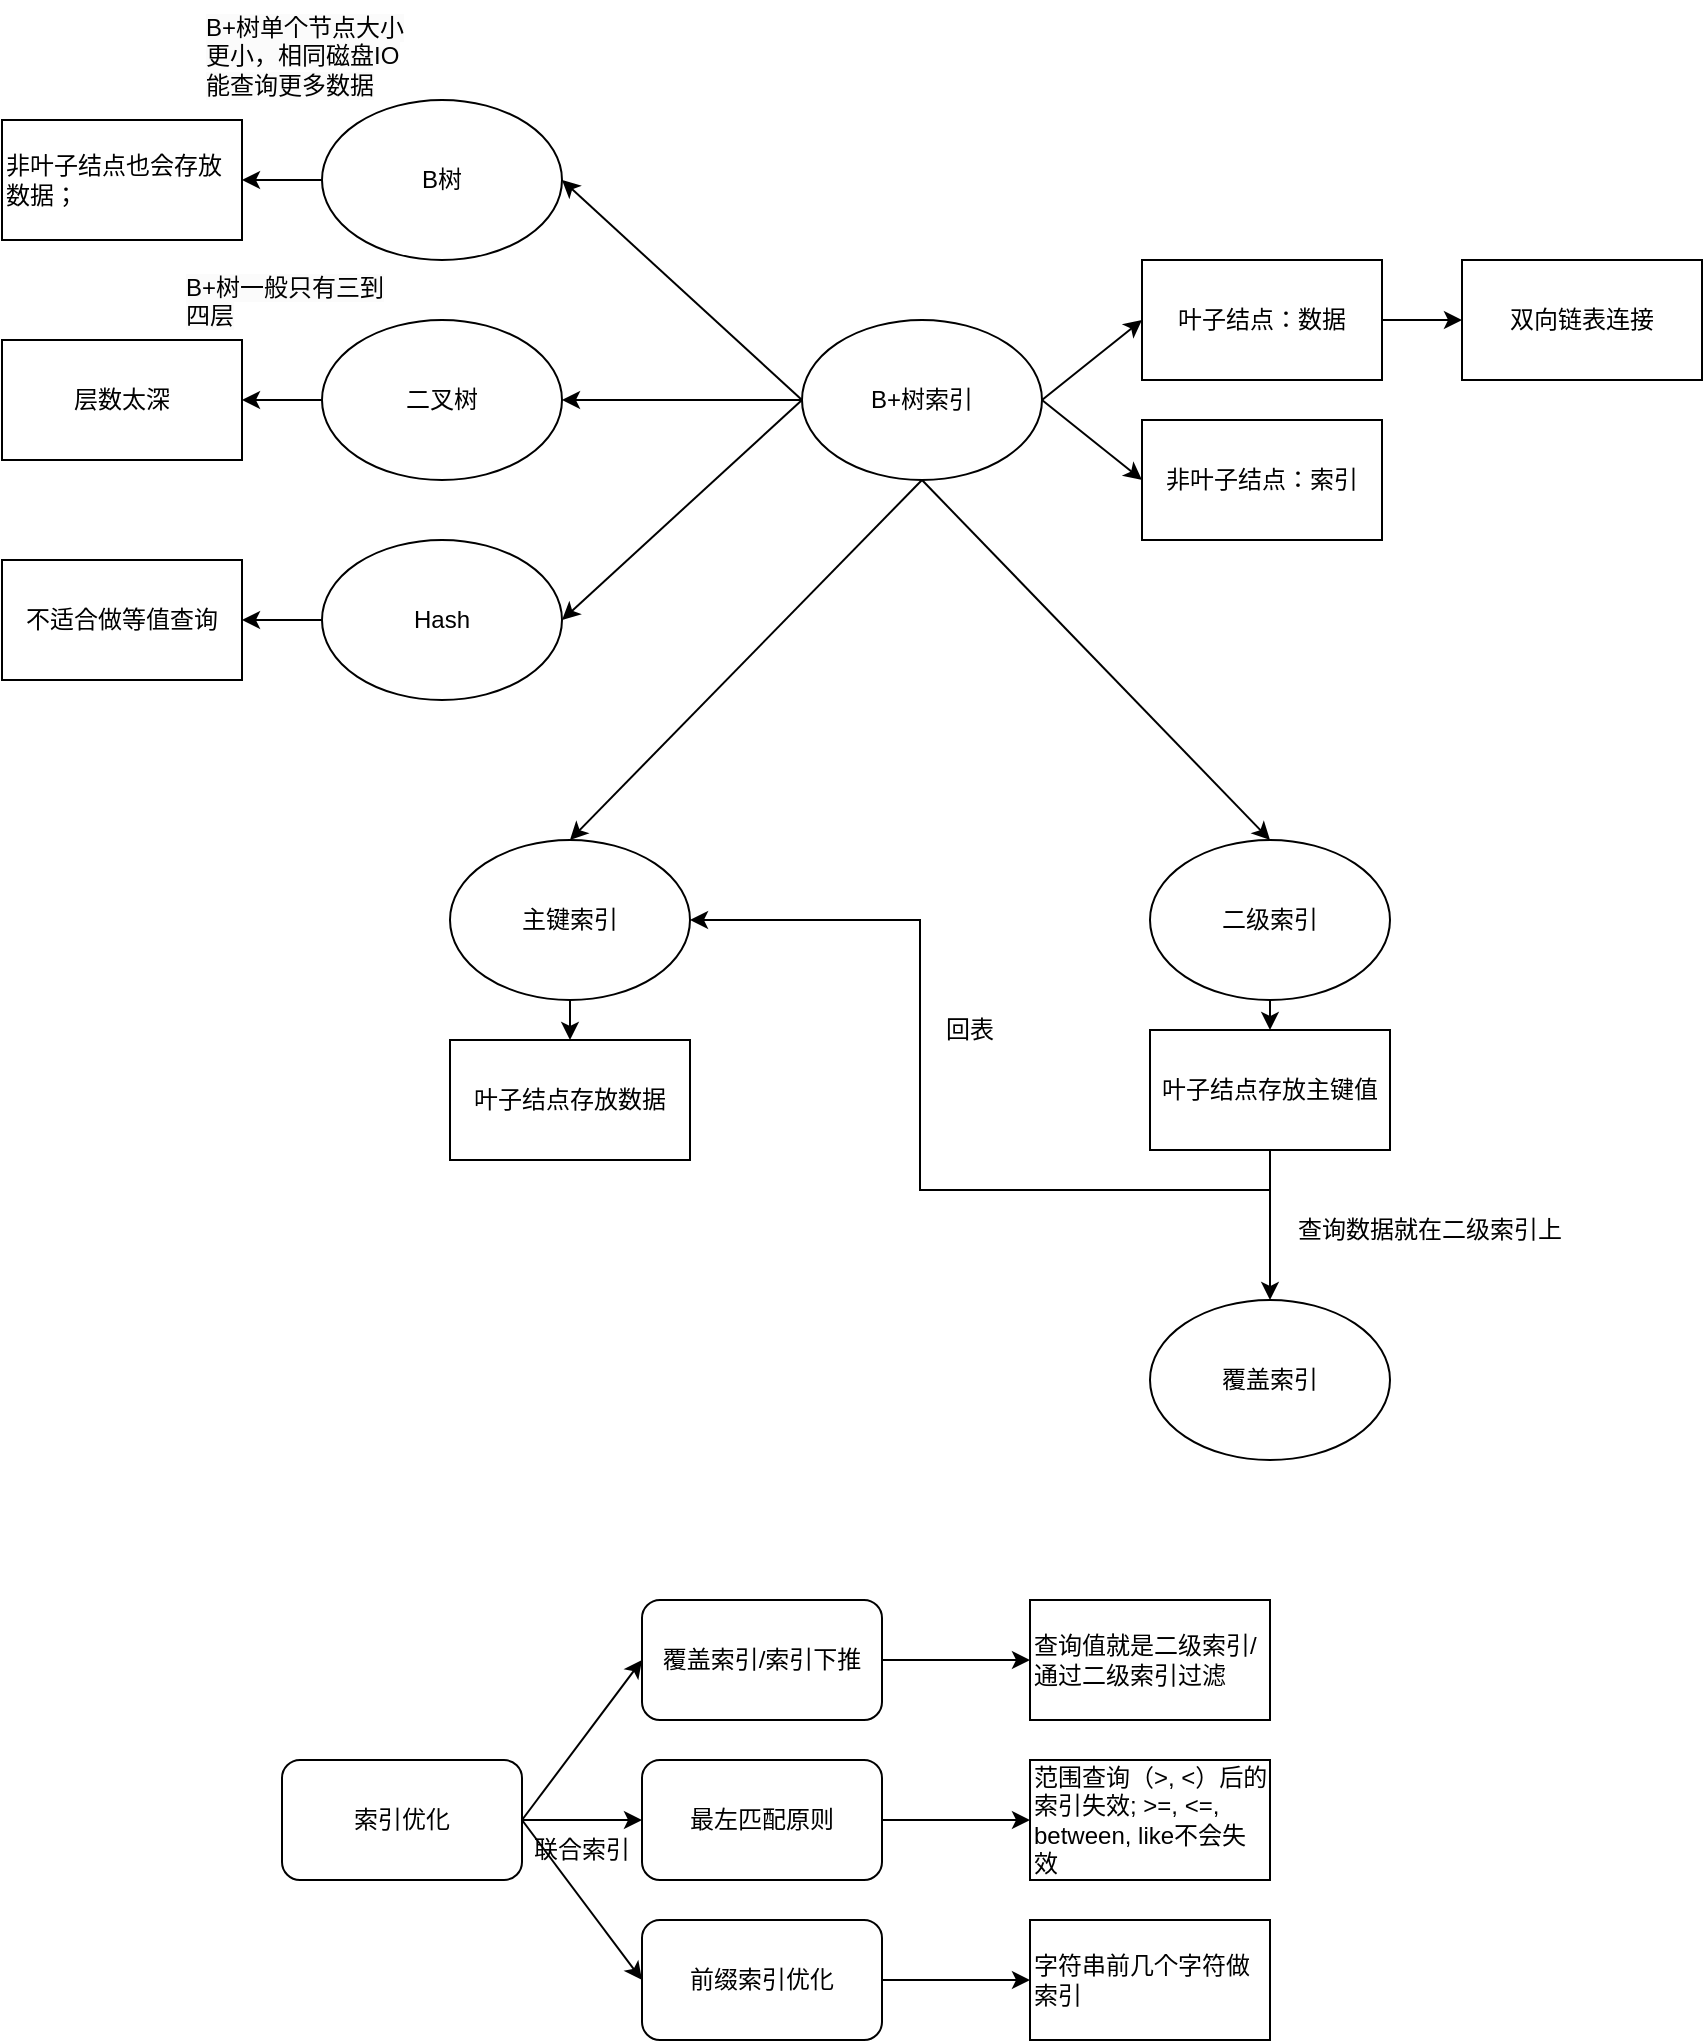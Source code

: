 <mxfile version="23.1.3" type="github">
  <diagram name="第 1 页" id="8U5w8FU0pzOZa31DslNS">
    <mxGraphModel dx="1587" dy="482" grid="1" gridSize="10" guides="1" tooltips="1" connect="1" arrows="1" fold="1" page="1" pageScale="1" pageWidth="827" pageHeight="1169" math="0" shadow="0">
      <root>
        <mxCell id="0" />
        <mxCell id="1" parent="0" />
        <mxCell id="NOaqYdecIRToZMm-AtUj-8" style="edgeStyle=orthogonalEdgeStyle;rounded=0;orthogonalLoop=1;jettySize=auto;html=1;exitX=1;exitY=0.5;exitDx=0;exitDy=0;" edge="1" parent="1" source="NOaqYdecIRToZMm-AtUj-1">
          <mxGeometry relative="1" as="geometry">
            <mxPoint x="640" y="300" as="targetPoint" />
          </mxGeometry>
        </mxCell>
        <mxCell id="NOaqYdecIRToZMm-AtUj-1" value="叶子结点：数据&lt;br&gt;" style="rounded=0;whiteSpace=wrap;html=1;" vertex="1" parent="1">
          <mxGeometry x="480" y="270" width="120" height="60" as="geometry" />
        </mxCell>
        <mxCell id="NOaqYdecIRToZMm-AtUj-3" value="B+树索引" style="ellipse;whiteSpace=wrap;html=1;" vertex="1" parent="1">
          <mxGeometry x="310" y="300" width="120" height="80" as="geometry" />
        </mxCell>
        <mxCell id="NOaqYdecIRToZMm-AtUj-4" value="非叶子结点：索引" style="rounded=0;whiteSpace=wrap;html=1;" vertex="1" parent="1">
          <mxGeometry x="480" y="350" width="120" height="60" as="geometry" />
        </mxCell>
        <mxCell id="NOaqYdecIRToZMm-AtUj-6" value="" style="endArrow=classic;html=1;rounded=0;entryX=0;entryY=0.5;entryDx=0;entryDy=0;" edge="1" parent="1" target="NOaqYdecIRToZMm-AtUj-1">
          <mxGeometry width="50" height="50" relative="1" as="geometry">
            <mxPoint x="430" y="340" as="sourcePoint" />
            <mxPoint x="480" y="290" as="targetPoint" />
          </mxGeometry>
        </mxCell>
        <mxCell id="NOaqYdecIRToZMm-AtUj-7" value="" style="endArrow=classic;html=1;rounded=0;entryX=0;entryY=0.5;entryDx=0;entryDy=0;" edge="1" parent="1" target="NOaqYdecIRToZMm-AtUj-4">
          <mxGeometry width="50" height="50" relative="1" as="geometry">
            <mxPoint x="430" y="340" as="sourcePoint" />
            <mxPoint x="480" y="290" as="targetPoint" />
          </mxGeometry>
        </mxCell>
        <mxCell id="NOaqYdecIRToZMm-AtUj-9" value="双向链表连接" style="rounded=0;whiteSpace=wrap;html=1;" vertex="1" parent="1">
          <mxGeometry x="640" y="270" width="120" height="60" as="geometry" />
        </mxCell>
        <mxCell id="NOaqYdecIRToZMm-AtUj-14" style="edgeStyle=orthogonalEdgeStyle;rounded=0;orthogonalLoop=1;jettySize=auto;html=1;exitX=0.5;exitY=1;exitDx=0;exitDy=0;" edge="1" parent="1" source="NOaqYdecIRToZMm-AtUj-11">
          <mxGeometry relative="1" as="geometry">
            <mxPoint x="194" y="660" as="targetPoint" />
          </mxGeometry>
        </mxCell>
        <mxCell id="NOaqYdecIRToZMm-AtUj-11" value="主键索引" style="ellipse;whiteSpace=wrap;html=1;" vertex="1" parent="1">
          <mxGeometry x="134" y="560" width="120" height="80" as="geometry" />
        </mxCell>
        <mxCell id="NOaqYdecIRToZMm-AtUj-13" value="" style="endArrow=classic;html=1;rounded=0;entryX=0.5;entryY=0;entryDx=0;entryDy=0;" edge="1" parent="1" target="NOaqYdecIRToZMm-AtUj-11">
          <mxGeometry width="50" height="50" relative="1" as="geometry">
            <mxPoint x="370" y="380" as="sourcePoint" />
            <mxPoint x="420" y="330" as="targetPoint" />
          </mxGeometry>
        </mxCell>
        <mxCell id="NOaqYdecIRToZMm-AtUj-15" value="叶子结点存放数据" style="rounded=0;whiteSpace=wrap;html=1;" vertex="1" parent="1">
          <mxGeometry x="134" y="660" width="120" height="60" as="geometry" />
        </mxCell>
        <mxCell id="NOaqYdecIRToZMm-AtUj-20" style="edgeStyle=orthogonalEdgeStyle;rounded=0;orthogonalLoop=1;jettySize=auto;html=1;exitX=0.5;exitY=1;exitDx=0;exitDy=0;entryX=0.5;entryY=0;entryDx=0;entryDy=0;" edge="1" parent="1" source="NOaqYdecIRToZMm-AtUj-16" target="NOaqYdecIRToZMm-AtUj-19">
          <mxGeometry relative="1" as="geometry" />
        </mxCell>
        <mxCell id="NOaqYdecIRToZMm-AtUj-16" value="二级索引" style="ellipse;whiteSpace=wrap;html=1;" vertex="1" parent="1">
          <mxGeometry x="484" y="560" width="120" height="80" as="geometry" />
        </mxCell>
        <mxCell id="NOaqYdecIRToZMm-AtUj-18" value="" style="endArrow=classic;html=1;rounded=0;entryX=0.5;entryY=0;entryDx=0;entryDy=0;" edge="1" parent="1" target="NOaqYdecIRToZMm-AtUj-16">
          <mxGeometry width="50" height="50" relative="1" as="geometry">
            <mxPoint x="370" y="380" as="sourcePoint" />
            <mxPoint x="420" y="330" as="targetPoint" />
          </mxGeometry>
        </mxCell>
        <mxCell id="NOaqYdecIRToZMm-AtUj-21" style="edgeStyle=orthogonalEdgeStyle;rounded=0;orthogonalLoop=1;jettySize=auto;html=1;exitX=0.5;exitY=1;exitDx=0;exitDy=0;entryX=1;entryY=0.5;entryDx=0;entryDy=0;" edge="1" parent="1" source="NOaqYdecIRToZMm-AtUj-19" target="NOaqYdecIRToZMm-AtUj-11">
          <mxGeometry relative="1" as="geometry" />
        </mxCell>
        <mxCell id="NOaqYdecIRToZMm-AtUj-25" style="edgeStyle=orthogonalEdgeStyle;rounded=0;orthogonalLoop=1;jettySize=auto;html=1;exitX=0.5;exitY=1;exitDx=0;exitDy=0;entryX=0.5;entryY=0;entryDx=0;entryDy=0;" edge="1" parent="1" source="NOaqYdecIRToZMm-AtUj-19" target="NOaqYdecIRToZMm-AtUj-24">
          <mxGeometry relative="1" as="geometry" />
        </mxCell>
        <mxCell id="NOaqYdecIRToZMm-AtUj-19" value="叶子结点存放主键值" style="rounded=0;whiteSpace=wrap;html=1;" vertex="1" parent="1">
          <mxGeometry x="484" y="655" width="120" height="60" as="geometry" />
        </mxCell>
        <mxCell id="NOaqYdecIRToZMm-AtUj-22" value="回表" style="text;html=1;align=center;verticalAlign=middle;whiteSpace=wrap;rounded=0;" vertex="1" parent="1">
          <mxGeometry x="364" y="640" width="60" height="30" as="geometry" />
        </mxCell>
        <mxCell id="NOaqYdecIRToZMm-AtUj-24" value="覆盖索引" style="ellipse;whiteSpace=wrap;html=1;" vertex="1" parent="1">
          <mxGeometry x="484" y="790" width="120" height="80" as="geometry" />
        </mxCell>
        <mxCell id="NOaqYdecIRToZMm-AtUj-26" value="查询数据就在二级索引上" style="text;html=1;align=center;verticalAlign=middle;whiteSpace=wrap;rounded=0;" vertex="1" parent="1">
          <mxGeometry x="554" y="740" width="140" height="30" as="geometry" />
        </mxCell>
        <mxCell id="NOaqYdecIRToZMm-AtUj-38" style="edgeStyle=orthogonalEdgeStyle;rounded=0;orthogonalLoop=1;jettySize=auto;html=1;exitX=0;exitY=0.5;exitDx=0;exitDy=0;" edge="1" parent="1" source="NOaqYdecIRToZMm-AtUj-30" target="NOaqYdecIRToZMm-AtUj-36">
          <mxGeometry relative="1" as="geometry" />
        </mxCell>
        <mxCell id="NOaqYdecIRToZMm-AtUj-30" value="B树" style="ellipse;whiteSpace=wrap;html=1;" vertex="1" parent="1">
          <mxGeometry x="70" y="190" width="120" height="80" as="geometry" />
        </mxCell>
        <mxCell id="NOaqYdecIRToZMm-AtUj-41" style="edgeStyle=orthogonalEdgeStyle;rounded=0;orthogonalLoop=1;jettySize=auto;html=1;exitX=0;exitY=0.5;exitDx=0;exitDy=0;entryX=1;entryY=0.5;entryDx=0;entryDy=0;" edge="1" parent="1" source="NOaqYdecIRToZMm-AtUj-31" target="NOaqYdecIRToZMm-AtUj-40">
          <mxGeometry relative="1" as="geometry" />
        </mxCell>
        <mxCell id="NOaqYdecIRToZMm-AtUj-31" value="二叉树" style="ellipse;whiteSpace=wrap;html=1;" vertex="1" parent="1">
          <mxGeometry x="70" y="300" width="120" height="80" as="geometry" />
        </mxCell>
        <mxCell id="NOaqYdecIRToZMm-AtUj-44" style="edgeStyle=orthogonalEdgeStyle;rounded=0;orthogonalLoop=1;jettySize=auto;html=1;exitX=0;exitY=0.5;exitDx=0;exitDy=0;entryX=1;entryY=0.5;entryDx=0;entryDy=0;" edge="1" parent="1" source="NOaqYdecIRToZMm-AtUj-32" target="NOaqYdecIRToZMm-AtUj-43">
          <mxGeometry relative="1" as="geometry" />
        </mxCell>
        <mxCell id="NOaqYdecIRToZMm-AtUj-32" value="Hash" style="ellipse;whiteSpace=wrap;html=1;" vertex="1" parent="1">
          <mxGeometry x="70" y="410" width="120" height="80" as="geometry" />
        </mxCell>
        <mxCell id="NOaqYdecIRToZMm-AtUj-33" value="" style="endArrow=classic;html=1;rounded=0;entryX=1;entryY=0.5;entryDx=0;entryDy=0;" edge="1" parent="1" target="NOaqYdecIRToZMm-AtUj-30">
          <mxGeometry width="50" height="50" relative="1" as="geometry">
            <mxPoint x="310" y="340" as="sourcePoint" />
            <mxPoint x="360" y="290" as="targetPoint" />
          </mxGeometry>
        </mxCell>
        <mxCell id="NOaqYdecIRToZMm-AtUj-34" value="" style="endArrow=classic;html=1;rounded=0;entryX=1;entryY=0.5;entryDx=0;entryDy=0;" edge="1" parent="1" target="NOaqYdecIRToZMm-AtUj-31">
          <mxGeometry width="50" height="50" relative="1" as="geometry">
            <mxPoint x="310" y="340" as="sourcePoint" />
            <mxPoint x="360" y="290" as="targetPoint" />
          </mxGeometry>
        </mxCell>
        <mxCell id="NOaqYdecIRToZMm-AtUj-35" value="" style="endArrow=classic;html=1;rounded=0;entryX=1;entryY=0.5;entryDx=0;entryDy=0;" edge="1" parent="1" target="NOaqYdecIRToZMm-AtUj-32">
          <mxGeometry width="50" height="50" relative="1" as="geometry">
            <mxPoint x="310" y="340" as="sourcePoint" />
            <mxPoint x="360" y="290" as="targetPoint" />
          </mxGeometry>
        </mxCell>
        <mxCell id="NOaqYdecIRToZMm-AtUj-36" value="非叶子结点也会存放数据；" style="rounded=0;whiteSpace=wrap;html=1;align=left;" vertex="1" parent="1">
          <mxGeometry x="-90" y="200" width="120" height="60" as="geometry" />
        </mxCell>
        <mxCell id="NOaqYdecIRToZMm-AtUj-39" value="&lt;span style=&quot;color: rgb(0, 0, 0); font-family: Helvetica; font-size: 12px; font-style: normal; font-variant-ligatures: normal; font-variant-caps: normal; font-weight: 400; letter-spacing: normal; orphans: 2; text-align: left; text-indent: 0px; text-transform: none; widows: 2; word-spacing: 0px; -webkit-text-stroke-width: 0px; background-color: rgb(251, 251, 251); text-decoration-thickness: initial; text-decoration-style: initial; text-decoration-color: initial; float: none; display: inline !important;&quot;&gt;B+树单个节点大小更小，相同磁盘IO能查询更多数据&lt;/span&gt;" style="text;whiteSpace=wrap;html=1;" vertex="1" parent="1">
          <mxGeometry x="10" y="140" width="110" height="50" as="geometry" />
        </mxCell>
        <mxCell id="NOaqYdecIRToZMm-AtUj-40" value="层数太深" style="rounded=0;whiteSpace=wrap;html=1;align=center;" vertex="1" parent="1">
          <mxGeometry x="-90" y="310" width="120" height="60" as="geometry" />
        </mxCell>
        <mxCell id="NOaqYdecIRToZMm-AtUj-42" value="&lt;span style=&quot;color: rgb(0, 0, 0); font-family: Helvetica; font-size: 12px; font-style: normal; font-variant-ligatures: normal; font-variant-caps: normal; font-weight: 400; letter-spacing: normal; orphans: 2; text-align: left; text-indent: 0px; text-transform: none; widows: 2; word-spacing: 0px; -webkit-text-stroke-width: 0px; background-color: rgb(251, 251, 251); text-decoration-thickness: initial; text-decoration-style: initial; text-decoration-color: initial; float: none; display: inline !important;&quot;&gt;B+树一般只有三到四层&lt;/span&gt;" style="text;whiteSpace=wrap;html=1;" vertex="1" parent="1">
          <mxGeometry y="270" width="110" height="40" as="geometry" />
        </mxCell>
        <mxCell id="NOaqYdecIRToZMm-AtUj-43" value="不适合做等值查询" style="rounded=0;whiteSpace=wrap;html=1;align=center;" vertex="1" parent="1">
          <mxGeometry x="-90" y="420" width="120" height="60" as="geometry" />
        </mxCell>
        <mxCell id="NOaqYdecIRToZMm-AtUj-47" value="索引优化" style="rounded=1;whiteSpace=wrap;html=1;" vertex="1" parent="1">
          <mxGeometry x="50" y="1020" width="120" height="60" as="geometry" />
        </mxCell>
        <mxCell id="NOaqYdecIRToZMm-AtUj-52" style="edgeStyle=orthogonalEdgeStyle;rounded=0;orthogonalLoop=1;jettySize=auto;html=1;exitX=1;exitY=0.5;exitDx=0;exitDy=0;entryX=0;entryY=0.5;entryDx=0;entryDy=0;" edge="1" parent="1" source="NOaqYdecIRToZMm-AtUj-48" target="NOaqYdecIRToZMm-AtUj-51">
          <mxGeometry relative="1" as="geometry" />
        </mxCell>
        <mxCell id="NOaqYdecIRToZMm-AtUj-48" value="覆盖索引/索引下推" style="rounded=1;whiteSpace=wrap;html=1;" vertex="1" parent="1">
          <mxGeometry x="230" y="940" width="120" height="60" as="geometry" />
        </mxCell>
        <mxCell id="NOaqYdecIRToZMm-AtUj-58" style="edgeStyle=orthogonalEdgeStyle;rounded=0;orthogonalLoop=1;jettySize=auto;html=1;exitX=1;exitY=0.5;exitDx=0;exitDy=0;entryX=0;entryY=0.5;entryDx=0;entryDy=0;" edge="1" parent="1" source="NOaqYdecIRToZMm-AtUj-49" target="NOaqYdecIRToZMm-AtUj-57">
          <mxGeometry relative="1" as="geometry" />
        </mxCell>
        <mxCell id="NOaqYdecIRToZMm-AtUj-49" value="最左匹配原则" style="rounded=1;whiteSpace=wrap;html=1;" vertex="1" parent="1">
          <mxGeometry x="230" y="1020" width="120" height="60" as="geometry" />
        </mxCell>
        <mxCell id="NOaqYdecIRToZMm-AtUj-51" value="查询值就是二级索引/通过二级索引过滤" style="rounded=0;whiteSpace=wrap;html=1;align=left;" vertex="1" parent="1">
          <mxGeometry x="424" y="940" width="120" height="60" as="geometry" />
        </mxCell>
        <mxCell id="NOaqYdecIRToZMm-AtUj-53" value="" style="endArrow=classic;html=1;rounded=0;entryX=0;entryY=0.5;entryDx=0;entryDy=0;" edge="1" parent="1" target="NOaqYdecIRToZMm-AtUj-48">
          <mxGeometry width="50" height="50" relative="1" as="geometry">
            <mxPoint x="170" y="1050" as="sourcePoint" />
            <mxPoint x="220" y="1000" as="targetPoint" />
          </mxGeometry>
        </mxCell>
        <mxCell id="NOaqYdecIRToZMm-AtUj-54" value="" style="endArrow=classic;html=1;rounded=0;entryX=0;entryY=0.5;entryDx=0;entryDy=0;" edge="1" parent="1" target="NOaqYdecIRToZMm-AtUj-49">
          <mxGeometry width="50" height="50" relative="1" as="geometry">
            <mxPoint x="170" y="1050" as="sourcePoint" />
            <mxPoint x="220" y="1000" as="targetPoint" />
          </mxGeometry>
        </mxCell>
        <mxCell id="NOaqYdecIRToZMm-AtUj-55" value="联合索引" style="text;html=1;align=center;verticalAlign=middle;whiteSpace=wrap;rounded=0;" vertex="1" parent="1">
          <mxGeometry x="170" y="1050" width="60" height="30" as="geometry" />
        </mxCell>
        <mxCell id="NOaqYdecIRToZMm-AtUj-57" value="范围查询（&amp;gt;, &amp;lt;）后的索引失效; &amp;gt;=, &amp;lt;=, between, like不会失效" style="rounded=0;whiteSpace=wrap;html=1;align=left;" vertex="1" parent="1">
          <mxGeometry x="424" y="1020" width="120" height="60" as="geometry" />
        </mxCell>
        <mxCell id="NOaqYdecIRToZMm-AtUj-61" style="edgeStyle=orthogonalEdgeStyle;rounded=0;orthogonalLoop=1;jettySize=auto;html=1;exitX=1;exitY=0.5;exitDx=0;exitDy=0;entryX=0;entryY=0.5;entryDx=0;entryDy=0;" edge="1" parent="1" source="NOaqYdecIRToZMm-AtUj-59" target="NOaqYdecIRToZMm-AtUj-60">
          <mxGeometry relative="1" as="geometry" />
        </mxCell>
        <mxCell id="NOaqYdecIRToZMm-AtUj-59" value="前缀索引优化" style="rounded=1;whiteSpace=wrap;html=1;" vertex="1" parent="1">
          <mxGeometry x="230" y="1100" width="120" height="60" as="geometry" />
        </mxCell>
        <mxCell id="NOaqYdecIRToZMm-AtUj-60" value="字符串前几个字符做索引" style="rounded=0;whiteSpace=wrap;html=1;align=left;" vertex="1" parent="1">
          <mxGeometry x="424" y="1100" width="120" height="60" as="geometry" />
        </mxCell>
        <mxCell id="NOaqYdecIRToZMm-AtUj-62" value="" style="endArrow=classic;html=1;rounded=0;entryX=0;entryY=0.5;entryDx=0;entryDy=0;" edge="1" parent="1" target="NOaqYdecIRToZMm-AtUj-59">
          <mxGeometry width="50" height="50" relative="1" as="geometry">
            <mxPoint x="170" y="1050" as="sourcePoint" />
            <mxPoint x="220" y="1000" as="targetPoint" />
          </mxGeometry>
        </mxCell>
      </root>
    </mxGraphModel>
  </diagram>
</mxfile>
